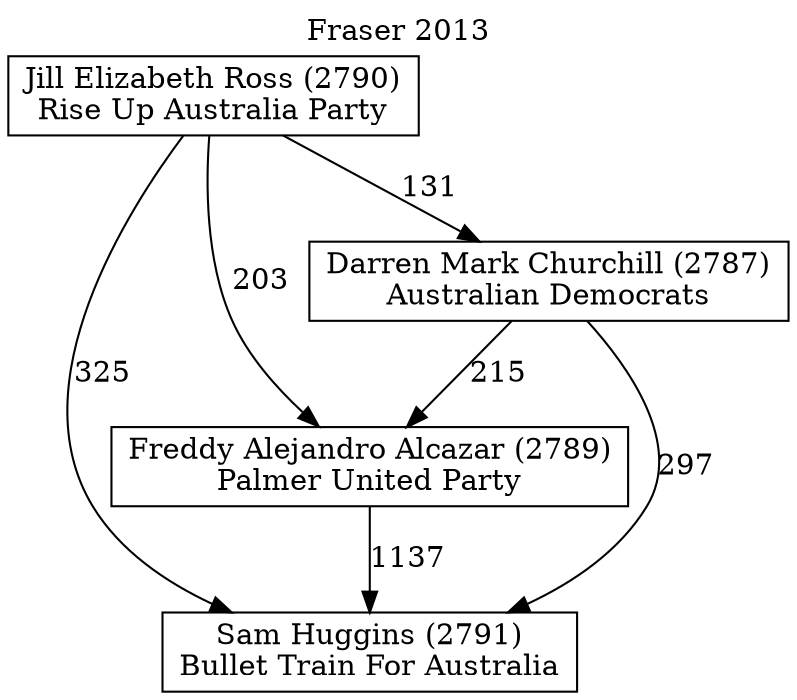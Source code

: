 // House preference flow
digraph "Sam Huggins (2791)_Fraser_2013" {
	graph [label="Fraser 2013" labelloc=t mclimit=10]
	node [shape=box]
	"Sam Huggins (2791)" [label="Sam Huggins (2791)
Bullet Train For Australia"]
	"Freddy Alejandro Alcazar (2789)" [label="Freddy Alejandro Alcazar (2789)
Palmer United Party"]
	"Darren Mark Churchill (2787)" [label="Darren Mark Churchill (2787)
Australian Democrats"]
	"Jill Elizabeth Ross (2790)" [label="Jill Elizabeth Ross (2790)
Rise Up Australia Party"]
	"Freddy Alejandro Alcazar (2789)" -> "Sam Huggins (2791)" [label=1137]
	"Darren Mark Churchill (2787)" -> "Freddy Alejandro Alcazar (2789)" [label=215]
	"Jill Elizabeth Ross (2790)" -> "Darren Mark Churchill (2787)" [label=131]
	"Darren Mark Churchill (2787)" -> "Sam Huggins (2791)" [label=297]
	"Jill Elizabeth Ross (2790)" -> "Sam Huggins (2791)" [label=325]
	"Jill Elizabeth Ross (2790)" -> "Freddy Alejandro Alcazar (2789)" [label=203]
}
